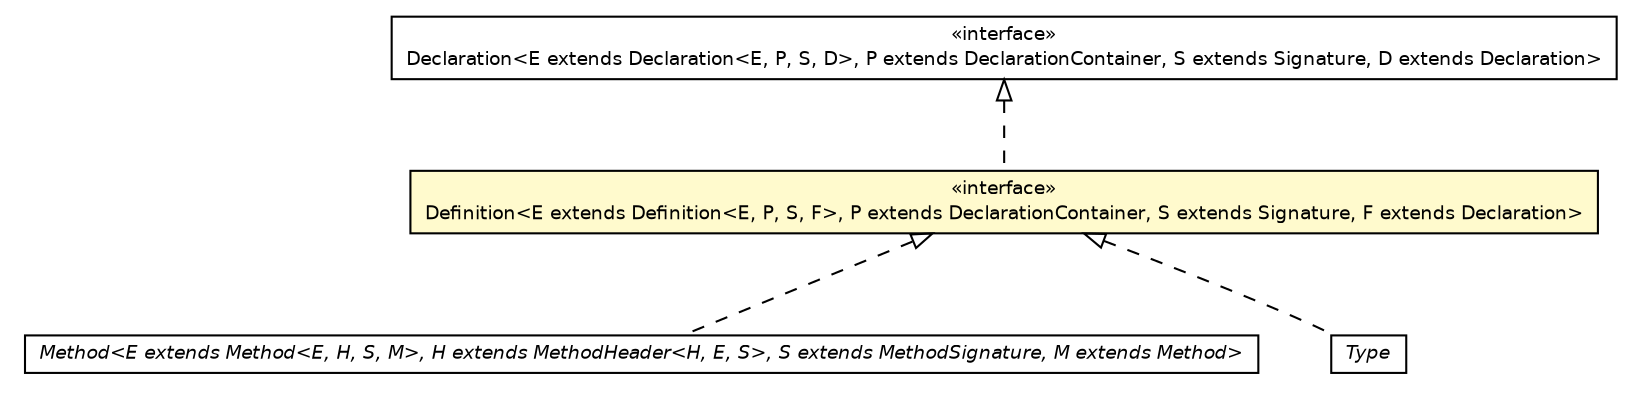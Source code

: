 #!/usr/local/bin/dot
#
# Class diagram 
# Generated by UMLGraph version 5.2 (http://www.umlgraph.org/)
#

digraph G {
	edge [fontname="Helvetica",fontsize=10,labelfontname="Helvetica",labelfontsize=10];
	node [fontname="Helvetica",fontsize=10,shape=plaintext];
	nodesep=0.25;
	ranksep=0.5;
	// chameleon.core.declaration.Definition<E extends chameleon.core.declaration.Definition<E, P, S, F>, P extends chameleon.core.declaration.DeclarationContainer, S extends chameleon.core.declaration.Signature, F extends chameleon.core.declaration.Declaration>
	c5858 [label=<<table title="chameleon.core.declaration.Definition" border="0" cellborder="1" cellspacing="0" cellpadding="2" port="p" bgcolor="lemonChiffon" href="./Definition.html">
		<tr><td><table border="0" cellspacing="0" cellpadding="1">
<tr><td align="center" balign="center"> &#171;interface&#187; </td></tr>
<tr><td align="center" balign="center"> Definition&lt;E extends Definition&lt;E, P, S, F&gt;, P extends DeclarationContainer, S extends Signature, F extends Declaration&gt; </td></tr>
		</table></td></tr>
		</table>>, fontname="Helvetica", fontcolor="black", fontsize=9.0];
	// chameleon.core.declaration.Declaration<E extends chameleon.core.declaration.Declaration<E, P, S, D>, P extends chameleon.core.declaration.DeclarationContainer, S extends chameleon.core.declaration.Signature, D extends chameleon.core.declaration.Declaration>
	c5860 [label=<<table title="chameleon.core.declaration.Declaration" border="0" cellborder="1" cellspacing="0" cellpadding="2" port="p" href="./Declaration.html">
		<tr><td><table border="0" cellspacing="0" cellpadding="1">
<tr><td align="center" balign="center"> &#171;interface&#187; </td></tr>
<tr><td align="center" balign="center"> Declaration&lt;E extends Declaration&lt;E, P, S, D&gt;, P extends DeclarationContainer, S extends Signature, D extends Declaration&gt; </td></tr>
		</table></td></tr>
		</table>>, fontname="Helvetica", fontcolor="black", fontsize=9.0];
	// chameleon.core.method.Method<E extends chameleon.core.method.Method<E, H, S, M>, H extends chameleon.core.method.MethodHeader<H, E, S>, S extends chameleon.core.method.MethodSignature, M extends chameleon.core.method.Method>
	c5906 [label=<<table title="chameleon.core.method.Method" border="0" cellborder="1" cellspacing="0" cellpadding="2" port="p" href="../method/Method.html">
		<tr><td><table border="0" cellspacing="0" cellpadding="1">
<tr><td align="center" balign="center"><font face="Helvetica-Oblique"> Method&lt;E extends Method&lt;E, H, S, M&gt;, H extends MethodHeader&lt;H, E, S&gt;, S extends MethodSignature, M extends Method&gt; </font></td></tr>
		</table></td></tr>
		</table>>, fontname="Helvetica", fontcolor="black", fontsize=9.0];
	// chameleon.core.type.Type
	c5975 [label=<<table title="chameleon.core.type.Type" border="0" cellborder="1" cellspacing="0" cellpadding="2" port="p" href="../type/Type.html">
		<tr><td><table border="0" cellspacing="0" cellpadding="1">
<tr><td align="center" balign="center"><font face="Helvetica-Oblique"> Type </font></td></tr>
		</table></td></tr>
		</table>>, fontname="Helvetica", fontcolor="black", fontsize=9.0];
	//chameleon.core.declaration.Definition<E extends chameleon.core.declaration.Definition<E, P, S, F>, P extends chameleon.core.declaration.DeclarationContainer, S extends chameleon.core.declaration.Signature, F extends chameleon.core.declaration.Declaration> implements chameleon.core.declaration.Declaration<E extends chameleon.core.declaration.Declaration<E, P, S, D>, P extends chameleon.core.declaration.DeclarationContainer, S extends chameleon.core.declaration.Signature, D extends chameleon.core.declaration.Declaration>
	c5860:p -> c5858:p [dir=back,arrowtail=empty,style=dashed];
	//chameleon.core.method.Method<E extends chameleon.core.method.Method<E, H, S, M>, H extends chameleon.core.method.MethodHeader<H, E, S>, S extends chameleon.core.method.MethodSignature, M extends chameleon.core.method.Method> implements chameleon.core.declaration.Definition<E extends chameleon.core.declaration.Definition<E, P, S, F>, P extends chameleon.core.declaration.DeclarationContainer, S extends chameleon.core.declaration.Signature, F extends chameleon.core.declaration.Declaration>
	c5858:p -> c5906:p [dir=back,arrowtail=empty,style=dashed];
	//chameleon.core.type.Type implements chameleon.core.declaration.Definition<E extends chameleon.core.declaration.Definition<E, P, S, F>, P extends chameleon.core.declaration.DeclarationContainer, S extends chameleon.core.declaration.Signature, F extends chameleon.core.declaration.Declaration>
	c5858:p -> c5975:p [dir=back,arrowtail=empty,style=dashed];
}

